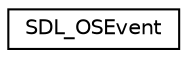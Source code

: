 digraph "Graphical Class Hierarchy"
{
  edge [fontname="Helvetica",fontsize="10",labelfontname="Helvetica",labelfontsize="10"];
  node [fontname="Helvetica",fontsize="10",shape=record];
  rankdir="LR";
  Node1 [label="SDL_OSEvent",height=0.2,width=0.4,color="black", fillcolor="white", style="filled",URL="$struct_s_d_l___o_s_event.html",tooltip="OS Specific event. "];
}
